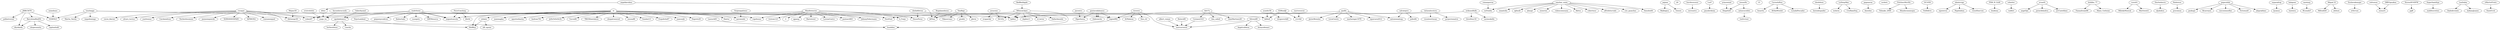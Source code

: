 digraph G{
	BarcelonaRealYA -> capitanludd
	rocaque -> byktor
	rocaque -> volary87
	sanchez_sonia -> ionantolin
	tatianalocutora -> vicenteortizsan
	toucheggs -> VER0NLY
	toucheggs -> byktor
	jaijime -> Myklogica
	20m -> Esquiliche87
	tatianalocutora -> byktor
	jaijime -> Gensin
	20m -> celialor
	sanchez_sonia -> igfenoll
	lourdesmunoz -> enricastro
	romanporras -> mrfraidia
	sanchez_sonia -> mrfraidia
	tatianalocutora -> proyectomatriz
	ToniRajo -> k85ian
	LuzF -> jmsolerdenia
	sanchez_sonia -> almupv
	celialor -> alb_aguiar
	ToniRajo -> jdevix
	celialor -> WolfKnJ
	inesaullo -> DiegoSzH
	20m -> juancarjb
	satancucufato -> twittcriser
	20m -> miguelcancela
	erdnussBulle -> ZeroHour18
	NoysLambent -> WolfKnJ
	sanchez_sonia -> mmerino
	inesaullo -> satancucufato
	erdnussBulle -> byktor
	20m -> WolfKnJ
	sanchez_sonia -> rubencomesana
	20m -> Negrete29
	15Manifestacion -> LorenaCastro
	ToniRajo -> Vikaserrano
	sanchez_sonia -> Akitxu
	BarcelonaRealYA -> shuperannita
	quelfu -> JavierBewater
	rocaque -> NuriFont
	salvatejero -> jsiles84
	quelfu -> NuriFont
	erdnussBulle -> nuriacabello
	20m -> Haxtur
	CarmelaRios -> Innarita
	JMRC5678 -> BarcelonaRealYA
	20m -> juanmaglez
	quelfu -> antoniomateop
	rocaque -> raven_klavier
	desdeleon -> borisdespaider
	jmrostro -> Hiperborea
	salvatejero -> antoniomateop
	rocaque -> alvaro_torrico
	20m -> agustisebastia
	CarmelaRios -> AfrikaWinslet
	20m -> kudram791
	20m -> ropehouse
	sanchez_sonia -> robertmur
	LaTetayMas -> molaria
	pepeneras -> danxdan
	sanchez_sonia -> alfredoturrado
	JMRC5678 -> VER0NLY
	15Manifestacion -> pontaeri663
	15Manifestacion -> 2sockets
	acasfer59 -> drugsoverkill
	15Manifestacion -> DesesPerez
	20m -> JoNeTeDoNeTe
	EliWoodJr -> x1x1k0
	xristrolololo -> mags_tw
	sheila6letras -> byktor
	LaTetayMas -> CrisRamDuq
	JMRC5678 -> pollastreraul
	sanchez_sonia -> cris_gsanchez
	15Manifestacion -> mags_tw
	rocaque -> jcarlosmur
	quelfu -> LironCareto
	sheila6letras -> DesesPerez
	20m -> Tuccio80
	20m -> TRICKImetalaria
	EliWoodJr -> Adihell
	EduSanzMurillo -> Telmako_2000
	EduSanzMurillo -> Mundoconmisojos
	20m -> Adihell
	acasfer59 -> Adihell
	rocaque -> Carolaindrezz
	isariveraruiz -> x1x1k0
	15Manifestacion -> JohnnyDobermann
	15Manifestacion -> ropehouse
	gustavodalmasso -> Zafaranche
	toucheggs -> Martin_Varela
	OC1050 -> Viellektric
	toucheggs -> inigodomingo
	toucheggs -> mags_tw
	quelfu -> marlasinger1979
	ddiez -> mags_tw
	Adri7n -> Coriano2323
	nomeleass -> VER0NLY
	madrilonia -> legion992
	Adri7n -> legion992
	facundoiracundo -> mags_tw
	madrilonia -> llmhurtado
	madrilonia -> xusepeto
	elentirvigo -> mjestevez
	Adri7n -> DaniMartinez26
	elentirvigo -> Pepeluibiza
	Adri7n -> Ana_sabeli
	20m -> cleopatraenred
	madrilonia -> DRYMenorca
	PSM_IV_ExM -> lendema
	JMRC5678 -> dtyolanda
	rafaelwv -> vaddict
	quelfu -> eguevara2012
	elentirvigo -> rosselloarrom
	arnaeth -> angel3ps
	gustavodalmasso -> Zafaranche
	Achilles_77 -> Fannydream98
	Achilles_77 -> Manu_Corleone
	yrincewind -> DiegoSzH
	Coriano2323 -> maricarmenlc
	BarcelonaRealYA -> dtyolanda
	arsuceno -> DiCrEn
	Virginiapalonso -> aaromnido
	rocaque -> NochesInsomnio
	runinfri -> MileidyMusical
	arsuceno -> evapardal
	sanchez_sonia -> Danubio64
	gustavodalmasso -> legion992
	rocaque -> jaumeizquierdo
	rocaque -> DjGeorge3D
	gustavodalmasso -> Hiperborea
	madrilonia -> miguelcancela
	Regalamebesos -> k85ian
	albert_roman -> maricarmenlc
	arnaeth -> javierdelaoliva
	tirorere -> Siso_clv
	Oaberbyamd -> aguiladenieve
	madrilonia -> volary87
	tirorere -> legion992
	DonAndancio -> eljuliobcn
	madrilonia -> aguiladenieve
	Silvery89 -> maricarmenlc
	tirorere -> maricarmenlc
	runinfri -> Maritweet2
	Silvery89 -> Angelculebras
	Silvery89 -> Arenysdemarc
	rocaque -> SERVANDOSPAIN
	CarmelaRios -> LosadaPescador
	madrilonia -> pequenyocabron
	PsicoCoaching -> liferfe
	PsicoCoaching -> miguelcancela
	rocaque -> XIPIRONA
	Rodaimos -> procomun
	20m -> aaromnido
	RedRedApple -> M0nicaL0pez
	Rutero69 -> maricarmenlc
	15Manifestacion -> A_Fuejo
	pepecolubi -> paskug2
	pepecolubi -> Ricarreyes
	esparadrap -> ljcamus
	halapues -> luisteira
	arnaeth -> JvrCastellano
	ToniRajo -> pisafer
	tirorere -> AONykone
	15Manifestacion -> tristom123
	rocaque -> ruizsanmiguel
	saretarg -> RLosadaT
	Miquel_R -> Milton829
	aguiladenieve -> Cauche
	pepecolubi -> mecomiaunflan
	rocaque -> hundidos
	Enclavedemujer -> erferrum
	legion992 -> hundidos
	Laurych83 -> hundidos
	M0nicaL0pez -> hundidos
	redvamas -> unmarti
	aguiladenieve -> herbesdolses
	DRYGipuzkoa -> unmarti
	Mejias3D -> DjGeorge3D
	20m -> iosuna86
	15Manifestacion -> ajpamp
	20m -> Sundari13
	M0nicaL0pez -> byktor
	madrilonia -> miguelcancela
	M0nicaL0pez -> DafneAmoedo
	M0nicaL0pez -> dophin11
	M0nicaL0pez -> DiCrEn
	M0nicaL0pez -> k85ian
	M0nicaL0pez -> el_lector
	Miquel_R -> alohuin
	XixonaDEADFM -> pgl8
	pepecolubi -> Victomas8
	SuperSantiEgo -> malditocretino
	15Manifestacion -> Martatwist
	pepecolubi -> alegriablanc
	M0nicaL0pez -> byktor
	LexDubia -> Dadodeveinte
	LexDubia -> IndianaJuanes
	angeldavidmu -> k85ian
	eMartinPrieto -> SiamErrol
	angeldavidmu -> ddiez
}